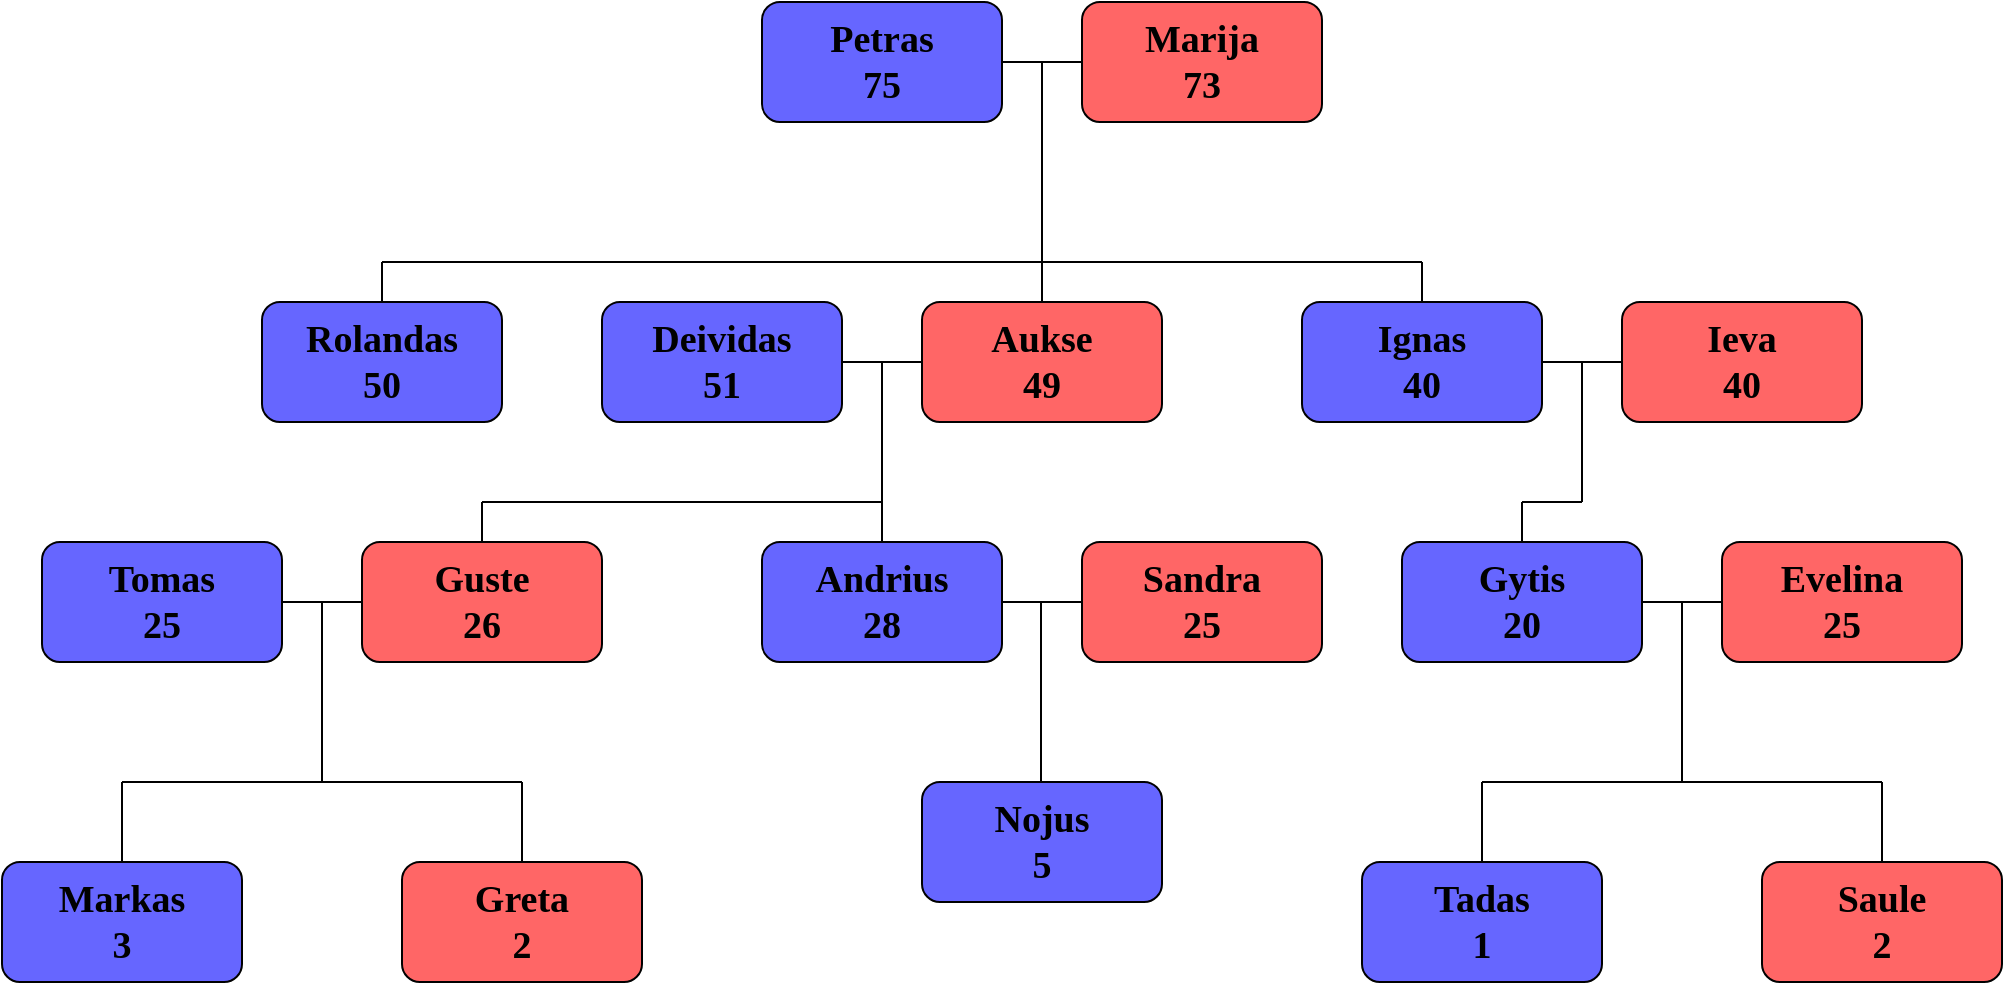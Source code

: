 <mxfile version="22.0.2" type="device">
  <diagram name="Page-1" id="yhRsUgv0_eKuztG87VQQ">
    <mxGraphModel dx="1391" dy="488" grid="0" gridSize="10" guides="1" tooltips="1" connect="1" arrows="1" fold="1" page="0" pageScale="1" pageWidth="850" pageHeight="1100" math="0" shadow="0">
      <root>
        <mxCell id="0" />
        <mxCell id="1" parent="0" />
        <mxCell id="LAMe5Ud0KSSpQwmcZ18l-40" value="Petras&lt;br&gt;75" style="rounded=1;whiteSpace=wrap;html=1;fillColor=#6666FF;fontFamily=Tahoma;fontStyle=1;fontSize=19;" parent="1" vertex="1">
          <mxGeometry x="230" y="70" width="120" height="60" as="geometry" />
        </mxCell>
        <mxCell id="LAMe5Ud0KSSpQwmcZ18l-41" value="Marija&lt;br&gt;73&lt;br&gt;" style="rounded=1;whiteSpace=wrap;html=1;fillColor=#FF6666;fontFamily=Tahoma;fontStyle=1;fontSize=19;" parent="1" vertex="1">
          <mxGeometry x="390" y="70" width="120" height="60" as="geometry" />
        </mxCell>
        <mxCell id="LAMe5Ud0KSSpQwmcZ18l-42" value="" style="endArrow=none;html=1;rounded=0;entryX=1;entryY=0.5;entryDx=0;entryDy=0;exitX=0;exitY=0.5;exitDx=0;exitDy=0;fontFamily=Tahoma;fontStyle=1;fontSize=19;" parent="1" source="LAMe5Ud0KSSpQwmcZ18l-41" target="LAMe5Ud0KSSpQwmcZ18l-40" edge="1">
          <mxGeometry width="50" height="50" relative="1" as="geometry">
            <mxPoint x="450" y="260" as="sourcePoint" />
            <mxPoint x="500" y="210" as="targetPoint" />
          </mxGeometry>
        </mxCell>
        <mxCell id="LAMe5Ud0KSSpQwmcZ18l-43" value="" style="endArrow=none;html=1;rounded=0;fontFamily=Tahoma;fontStyle=1;fontSize=19;" parent="1" edge="1">
          <mxGeometry width="50" height="50" relative="1" as="geometry">
            <mxPoint x="370" y="220" as="sourcePoint" />
            <mxPoint x="370" y="100" as="targetPoint" />
          </mxGeometry>
        </mxCell>
        <mxCell id="LAMe5Ud0KSSpQwmcZ18l-44" value="Aukse&lt;br&gt;49" style="rounded=1;whiteSpace=wrap;html=1;fontFamily=Tahoma;fontStyle=1;fontSize=19;fillColor=#FF6666;" parent="1" vertex="1">
          <mxGeometry x="310" y="220" width="120" height="60" as="geometry" />
        </mxCell>
        <mxCell id="LAMe5Ud0KSSpQwmcZ18l-45" value="" style="endArrow=none;html=1;rounded=0;fontFamily=Tahoma;fontStyle=1;fontSize=19;" parent="1" edge="1">
          <mxGeometry width="50" height="50" relative="1" as="geometry">
            <mxPoint x="40" y="200" as="sourcePoint" />
            <mxPoint x="560" y="200" as="targetPoint" />
          </mxGeometry>
        </mxCell>
        <mxCell id="LAMe5Ud0KSSpQwmcZ18l-46" value="Deividas&lt;br&gt;51" style="rounded=1;whiteSpace=wrap;html=1;fontFamily=Tahoma;fontStyle=1;fontSize=19;fillColor=#6666FF;" parent="1" vertex="1">
          <mxGeometry x="150" y="220" width="120" height="60" as="geometry" />
        </mxCell>
        <mxCell id="LAMe5Ud0KSSpQwmcZ18l-47" value="" style="endArrow=none;html=1;rounded=0;entryX=0;entryY=0.5;entryDx=0;entryDy=0;exitX=1;exitY=0.5;exitDx=0;exitDy=0;fontFamily=Tahoma;fontStyle=1;fontSize=19;" parent="1" source="LAMe5Ud0KSSpQwmcZ18l-46" target="LAMe5Ud0KSSpQwmcZ18l-44" edge="1">
          <mxGeometry width="50" height="50" relative="1" as="geometry">
            <mxPoint x="280" y="220" as="sourcePoint" />
            <mxPoint x="330" y="170" as="targetPoint" />
          </mxGeometry>
        </mxCell>
        <mxCell id="LAMe5Ud0KSSpQwmcZ18l-48" value="Rolandas&lt;br&gt;50" style="rounded=1;whiteSpace=wrap;html=1;fontFamily=Tahoma;fontStyle=1;fontSize=19;fillColor=#6666FF;" parent="1" vertex="1">
          <mxGeometry x="-20" y="220" width="120" height="60" as="geometry" />
        </mxCell>
        <mxCell id="LAMe5Ud0KSSpQwmcZ18l-49" value="" style="endArrow=none;html=1;rounded=0;fontFamily=Tahoma;fontStyle=1;fontSize=19;" parent="1" source="LAMe5Ud0KSSpQwmcZ18l-48" edge="1">
          <mxGeometry width="50" height="50" relative="1" as="geometry">
            <mxPoint x="280" y="220" as="sourcePoint" />
            <mxPoint x="40" y="200" as="targetPoint" />
          </mxGeometry>
        </mxCell>
        <mxCell id="LAMe5Ud0KSSpQwmcZ18l-50" value="Ignas&lt;br&gt;40" style="rounded=1;whiteSpace=wrap;html=1;fontFamily=Tahoma;fontStyle=1;fontSize=19;fillColor=#6666FF;" parent="1" vertex="1">
          <mxGeometry x="500" y="220" width="120" height="60" as="geometry" />
        </mxCell>
        <mxCell id="LAMe5Ud0KSSpQwmcZ18l-51" value="" style="endArrow=none;html=1;rounded=0;entryX=0.5;entryY=0;entryDx=0;entryDy=0;fontFamily=Tahoma;fontStyle=1;fontSize=19;" parent="1" target="LAMe5Ud0KSSpQwmcZ18l-50" edge="1">
          <mxGeometry width="50" height="50" relative="1" as="geometry">
            <mxPoint x="560" y="200" as="sourcePoint" />
            <mxPoint x="540" y="250" as="targetPoint" />
          </mxGeometry>
        </mxCell>
        <mxCell id="LAMe5Ud0KSSpQwmcZ18l-52" value="Ieva&lt;br&gt;40" style="rounded=1;whiteSpace=wrap;html=1;fontFamily=Tahoma;fontStyle=1;fontSize=19;fillColor=#FF6666;" parent="1" vertex="1">
          <mxGeometry x="660" y="220" width="120" height="60" as="geometry" />
        </mxCell>
        <mxCell id="LAMe5Ud0KSSpQwmcZ18l-53" value="" style="endArrow=none;html=1;rounded=0;exitX=1;exitY=0.5;exitDx=0;exitDy=0;entryX=0;entryY=0.5;entryDx=0;entryDy=0;fontFamily=Tahoma;fontStyle=1;fontSize=19;" parent="1" source="LAMe5Ud0KSSpQwmcZ18l-50" target="LAMe5Ud0KSSpQwmcZ18l-52" edge="1">
          <mxGeometry width="50" height="50" relative="1" as="geometry">
            <mxPoint x="620" y="280" as="sourcePoint" />
            <mxPoint x="650" y="250" as="targetPoint" />
          </mxGeometry>
        </mxCell>
        <mxCell id="LAMe5Ud0KSSpQwmcZ18l-54" value="" style="endArrow=none;html=1;rounded=0;fontFamily=Tahoma;fontStyle=1;fontSize=19;" parent="1" edge="1">
          <mxGeometry width="50" height="50" relative="1" as="geometry">
            <mxPoint x="290" y="340" as="sourcePoint" />
            <mxPoint x="290" y="250" as="targetPoint" />
          </mxGeometry>
        </mxCell>
        <mxCell id="LAMe5Ud0KSSpQwmcZ18l-55" value="Andrius&lt;br&gt;28" style="rounded=1;whiteSpace=wrap;html=1;fontFamily=Tahoma;fontStyle=1;fontSize=19;fillColor=#6666FF;" parent="1" vertex="1">
          <mxGeometry x="230" y="340" width="120" height="60" as="geometry" />
        </mxCell>
        <mxCell id="LAMe5Ud0KSSpQwmcZ18l-58" value="" style="endArrow=none;html=1;rounded=0;fontFamily=Tahoma;fontStyle=1;fontSize=19;" parent="1" edge="1">
          <mxGeometry width="50" height="50" relative="1" as="geometry">
            <mxPoint x="640" y="320" as="sourcePoint" />
            <mxPoint x="640" y="250" as="targetPoint" />
          </mxGeometry>
        </mxCell>
        <mxCell id="LAMe5Ud0KSSpQwmcZ18l-59" value="" style="endArrow=none;html=1;rounded=0;fontFamily=Tahoma;fontStyle=1;fontSize=19;" parent="1" edge="1">
          <mxGeometry width="50" height="50" relative="1" as="geometry">
            <mxPoint x="610" y="320" as="sourcePoint" />
            <mxPoint x="640" y="320" as="targetPoint" />
          </mxGeometry>
        </mxCell>
        <mxCell id="LAMe5Ud0KSSpQwmcZ18l-60" value="" style="endArrow=none;html=1;rounded=0;fontFamily=Tahoma;fontStyle=1;fontSize=19;" parent="1" edge="1">
          <mxGeometry width="50" height="50" relative="1" as="geometry">
            <mxPoint x="610" y="340" as="sourcePoint" />
            <mxPoint x="610" y="320" as="targetPoint" />
          </mxGeometry>
        </mxCell>
        <mxCell id="LAMe5Ud0KSSpQwmcZ18l-61" value="Gytis&lt;br&gt;20" style="rounded=1;whiteSpace=wrap;html=1;fontFamily=Tahoma;fontStyle=1;fontSize=19;fillColor=#6666FF;" parent="1" vertex="1">
          <mxGeometry x="550" y="340" width="120" height="60" as="geometry" />
        </mxCell>
        <mxCell id="LAMe5Ud0KSSpQwmcZ18l-62" value="Evelina&lt;br&gt;25" style="rounded=1;whiteSpace=wrap;html=1;fontFamily=Tahoma;fontStyle=1;fontSize=19;fillColor=#FF6666;" parent="1" vertex="1">
          <mxGeometry x="710" y="340" width="120" height="60" as="geometry" />
        </mxCell>
        <mxCell id="LAMe5Ud0KSSpQwmcZ18l-63" value="" style="endArrow=none;html=1;rounded=0;entryX=0;entryY=0.5;entryDx=0;entryDy=0;exitX=1;exitY=0.5;exitDx=0;exitDy=0;fontFamily=Tahoma;fontStyle=1;fontSize=19;" parent="1" source="LAMe5Ud0KSSpQwmcZ18l-61" target="LAMe5Ud0KSSpQwmcZ18l-62" edge="1">
          <mxGeometry width="50" height="50" relative="1" as="geometry">
            <mxPoint x="560" y="390" as="sourcePoint" />
            <mxPoint x="610" y="340" as="targetPoint" />
          </mxGeometry>
        </mxCell>
        <mxCell id="LAMe5Ud0KSSpQwmcZ18l-65" value="" style="endArrow=none;html=1;rounded=0;fontFamily=Tahoma;fontStyle=1;fontSize=19;" parent="1" edge="1">
          <mxGeometry width="50" height="50" relative="1" as="geometry">
            <mxPoint x="690" y="460" as="sourcePoint" />
            <mxPoint x="690" y="370" as="targetPoint" />
          </mxGeometry>
        </mxCell>
        <mxCell id="LAMe5Ud0KSSpQwmcZ18l-66" value="" style="endArrow=none;html=1;rounded=0;fontFamily=Tahoma;fontStyle=1;fontSize=19;" parent="1" edge="1">
          <mxGeometry width="50" height="50" relative="1" as="geometry">
            <mxPoint x="590" y="460" as="sourcePoint" />
            <mxPoint x="790" y="460" as="targetPoint" />
          </mxGeometry>
        </mxCell>
        <mxCell id="LAMe5Ud0KSSpQwmcZ18l-67" value="" style="endArrow=none;html=1;rounded=0;fontFamily=Tahoma;fontStyle=1;fontSize=19;" parent="1" edge="1">
          <mxGeometry width="50" height="50" relative="1" as="geometry">
            <mxPoint x="590" y="500" as="sourcePoint" />
            <mxPoint x="590" y="460" as="targetPoint" />
          </mxGeometry>
        </mxCell>
        <mxCell id="LAMe5Ud0KSSpQwmcZ18l-68" value="" style="endArrow=none;html=1;rounded=0;fontFamily=Tahoma;fontStyle=1;fontSize=19;" parent="1" edge="1">
          <mxGeometry width="50" height="50" relative="1" as="geometry">
            <mxPoint x="790" y="500" as="sourcePoint" />
            <mxPoint x="790" y="460" as="targetPoint" />
          </mxGeometry>
        </mxCell>
        <mxCell id="LAMe5Ud0KSSpQwmcZ18l-69" value="Tadas&lt;br&gt;1" style="rounded=1;whiteSpace=wrap;html=1;fontFamily=Tahoma;fontStyle=1;fontSize=19;fillColor=#6666FF;" parent="1" vertex="1">
          <mxGeometry x="530" y="500" width="120" height="60" as="geometry" />
        </mxCell>
        <mxCell id="LAMe5Ud0KSSpQwmcZ18l-70" value="Saule&lt;br&gt;2" style="rounded=1;whiteSpace=wrap;html=1;fontFamily=Tahoma;fontStyle=1;fontSize=19;fillColor=#FF6666;" parent="1" vertex="1">
          <mxGeometry x="730" y="500" width="120" height="60" as="geometry" />
        </mxCell>
        <mxCell id="LAMe5Ud0KSSpQwmcZ18l-71" value="Sandra&lt;br&gt;25" style="rounded=1;whiteSpace=wrap;html=1;fontFamily=Tahoma;fontStyle=1;fontSize=19;fillColor=#FF6666;" parent="1" vertex="1">
          <mxGeometry x="390" y="340" width="120" height="60" as="geometry" />
        </mxCell>
        <mxCell id="LAMe5Ud0KSSpQwmcZ18l-72" value="" style="endArrow=none;html=1;rounded=0;entryX=1;entryY=0.5;entryDx=0;entryDy=0;exitX=0;exitY=0.5;exitDx=0;exitDy=0;fontFamily=Tahoma;fontStyle=1;fontSize=19;" parent="1" source="LAMe5Ud0KSSpQwmcZ18l-71" target="LAMe5Ud0KSSpQwmcZ18l-55" edge="1">
          <mxGeometry width="50" height="50" relative="1" as="geometry">
            <mxPoint x="390" y="360" as="sourcePoint" />
            <mxPoint x="440" y="310" as="targetPoint" />
          </mxGeometry>
        </mxCell>
        <mxCell id="LAMe5Ud0KSSpQwmcZ18l-73" value="" style="endArrow=none;html=1;rounded=0;fontFamily=Tahoma;fontStyle=1;fontSize=19;" parent="1" edge="1">
          <mxGeometry width="50" height="50" relative="1" as="geometry">
            <mxPoint x="369.5" y="460" as="sourcePoint" />
            <mxPoint x="369.5" y="370" as="targetPoint" />
          </mxGeometry>
        </mxCell>
        <mxCell id="LAMe5Ud0KSSpQwmcZ18l-74" value="Nojus&lt;br&gt;5" style="rounded=1;whiteSpace=wrap;html=1;fontFamily=Tahoma;fontStyle=1;fontSize=19;fillColor=#6666FF;" parent="1" vertex="1">
          <mxGeometry x="310" y="460" width="120" height="60" as="geometry" />
        </mxCell>
        <mxCell id="LAMe5Ud0KSSpQwmcZ18l-75" value="" style="endArrow=none;html=1;rounded=0;fontFamily=Tahoma;fontStyle=1;fontSize=19;" parent="1" edge="1">
          <mxGeometry width="50" height="50" relative="1" as="geometry">
            <mxPoint x="90" y="320" as="sourcePoint" />
            <mxPoint x="290" y="320" as="targetPoint" />
          </mxGeometry>
        </mxCell>
        <mxCell id="LAMe5Ud0KSSpQwmcZ18l-76" value="Guste&lt;br&gt;26" style="rounded=1;whiteSpace=wrap;html=1;fontFamily=Tahoma;fontStyle=1;fontSize=19;fillColor=#FF6666;" parent="1" vertex="1">
          <mxGeometry x="30" y="340" width="120" height="60" as="geometry" />
        </mxCell>
        <mxCell id="LAMe5Ud0KSSpQwmcZ18l-77" value="" style="endArrow=none;html=1;rounded=0;exitX=0.5;exitY=0;exitDx=0;exitDy=0;fontFamily=Tahoma;fontStyle=1;fontSize=19;" parent="1" source="LAMe5Ud0KSSpQwmcZ18l-76" edge="1">
          <mxGeometry width="50" height="50" relative="1" as="geometry">
            <mxPoint x="340" y="410" as="sourcePoint" />
            <mxPoint x="90" y="320" as="targetPoint" />
          </mxGeometry>
        </mxCell>
        <mxCell id="LAMe5Ud0KSSpQwmcZ18l-78" value="Tomas&lt;br&gt;25" style="rounded=1;whiteSpace=wrap;html=1;fontFamily=Tahoma;fontStyle=1;fontSize=19;fillColor=#6666FF;" parent="1" vertex="1">
          <mxGeometry x="-130" y="340" width="120" height="60" as="geometry" />
        </mxCell>
        <mxCell id="LAMe5Ud0KSSpQwmcZ18l-79" value="" style="endArrow=none;html=1;rounded=0;entryX=1;entryY=0.5;entryDx=0;entryDy=0;exitX=0;exitY=0.5;exitDx=0;exitDy=0;fontFamily=Tahoma;fontStyle=1;fontSize=19;" parent="1" source="LAMe5Ud0KSSpQwmcZ18l-76" target="LAMe5Ud0KSSpQwmcZ18l-78" edge="1">
          <mxGeometry width="50" height="50" relative="1" as="geometry">
            <mxPoint x="140" y="380" as="sourcePoint" />
            <mxPoint x="190" y="330" as="targetPoint" />
          </mxGeometry>
        </mxCell>
        <mxCell id="LAMe5Ud0KSSpQwmcZ18l-80" value="" style="endArrow=none;html=1;rounded=0;fontFamily=Tahoma;fontStyle=1;fontSize=19;" parent="1" edge="1">
          <mxGeometry width="50" height="50" relative="1" as="geometry">
            <mxPoint x="10" y="460" as="sourcePoint" />
            <mxPoint x="10" y="370" as="targetPoint" />
          </mxGeometry>
        </mxCell>
        <mxCell id="LAMe5Ud0KSSpQwmcZ18l-81" value="" style="endArrow=none;html=1;rounded=0;fontFamily=Tahoma;fontStyle=1;fontSize=19;" parent="1" edge="1">
          <mxGeometry width="50" height="50" relative="1" as="geometry">
            <mxPoint x="-90" y="460" as="sourcePoint" />
            <mxPoint x="110" y="460" as="targetPoint" />
          </mxGeometry>
        </mxCell>
        <mxCell id="LAMe5Ud0KSSpQwmcZ18l-82" value="" style="endArrow=none;html=1;rounded=0;fontFamily=Tahoma;fontStyle=1;fontSize=19;" parent="1" edge="1">
          <mxGeometry width="50" height="50" relative="1" as="geometry">
            <mxPoint x="-90" y="500" as="sourcePoint" />
            <mxPoint x="-90" y="460" as="targetPoint" />
          </mxGeometry>
        </mxCell>
        <mxCell id="LAMe5Ud0KSSpQwmcZ18l-83" value="" style="endArrow=none;html=1;rounded=0;fontFamily=Tahoma;fontStyle=1;fontSize=19;" parent="1" edge="1">
          <mxGeometry width="50" height="50" relative="1" as="geometry">
            <mxPoint x="110" y="500" as="sourcePoint" />
            <mxPoint x="110" y="460" as="targetPoint" />
          </mxGeometry>
        </mxCell>
        <mxCell id="LAMe5Ud0KSSpQwmcZ18l-84" value="Markas&lt;br&gt;3" style="rounded=1;whiteSpace=wrap;html=1;fontFamily=Tahoma;fontStyle=1;fontSize=19;fillColor=#6666FF;" parent="1" vertex="1">
          <mxGeometry x="-150" y="500" width="120" height="60" as="geometry" />
        </mxCell>
        <mxCell id="LAMe5Ud0KSSpQwmcZ18l-85" value="Greta&lt;br&gt;2" style="rounded=1;whiteSpace=wrap;html=1;fontFamily=Tahoma;fontStyle=1;fontSize=19;fillColor=#FF6666;" parent="1" vertex="1">
          <mxGeometry x="50" y="500" width="120" height="60" as="geometry" />
        </mxCell>
      </root>
    </mxGraphModel>
  </diagram>
</mxfile>

